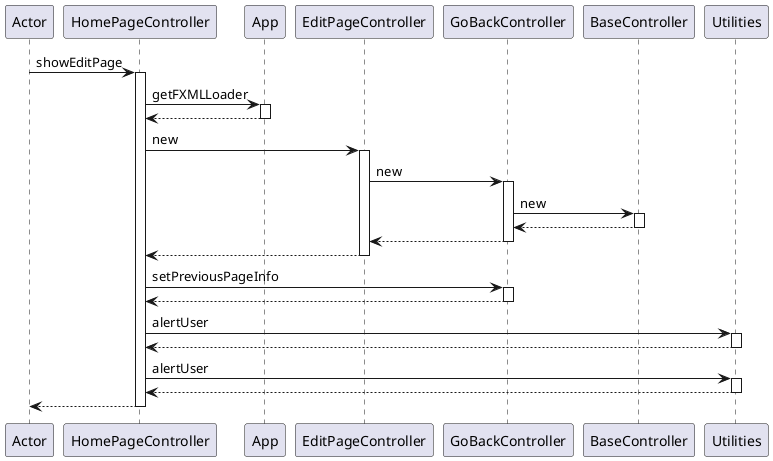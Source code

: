 @startuml
participant Actor
Actor -> HomePageController : showEditPage
activate HomePageController
HomePageController -> App : getFXMLLoader
activate App
App --> HomePageController
deactivate App
HomePageController -> EditPageController : new
activate EditPageController
EditPageController -> GoBackController : new
activate GoBackController
GoBackController -> BaseController : new
activate BaseController
BaseController --> GoBackController
deactivate BaseController
GoBackController --> EditPageController
deactivate GoBackController
EditPageController --> HomePageController
deactivate EditPageController
HomePageController -> GoBackController : setPreviousPageInfo
activate GoBackController
GoBackController --> HomePageController
deactivate GoBackController
HomePageController -> Utilities : alertUser
activate Utilities
Utilities --> HomePageController
deactivate Utilities
HomePageController -> Utilities : alertUser
activate Utilities
Utilities --> HomePageController
deactivate Utilities
return
@enduml